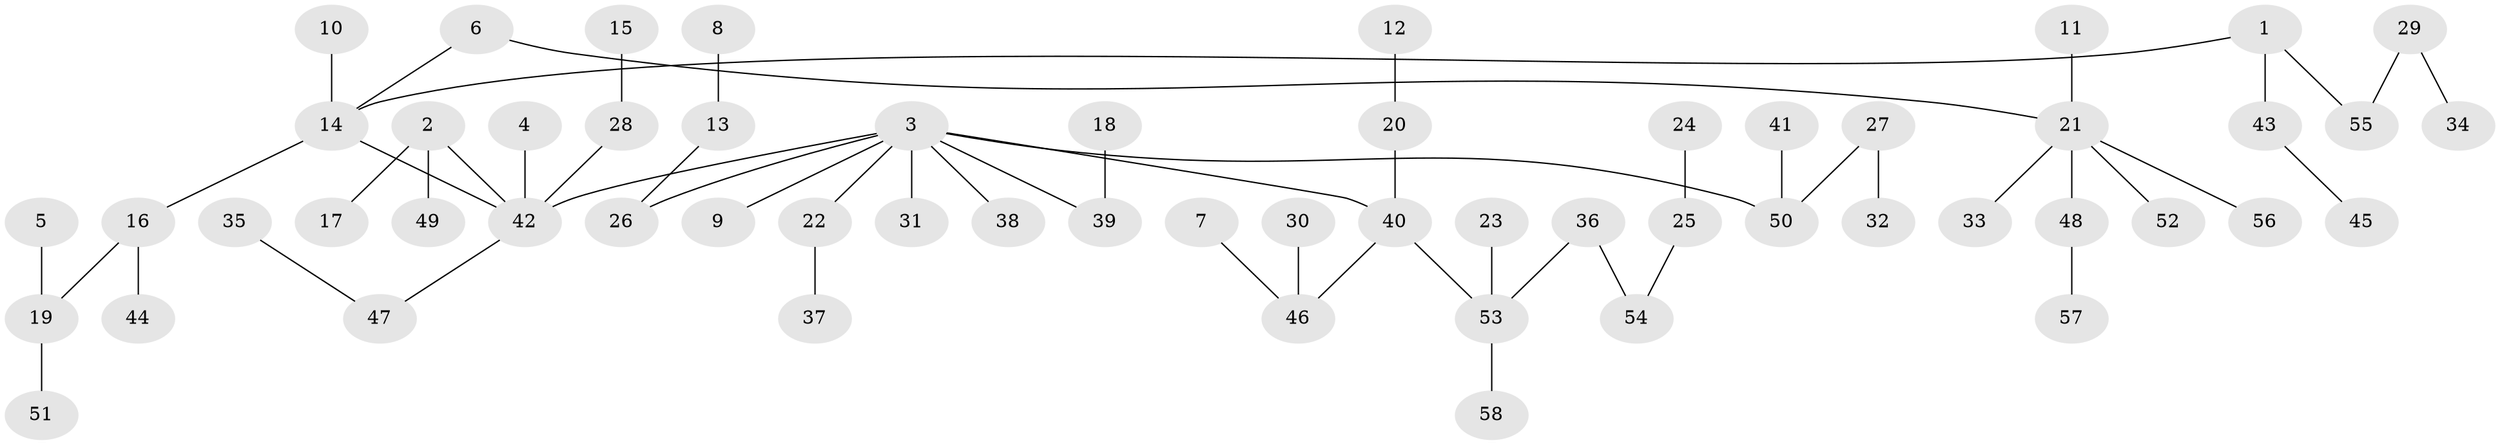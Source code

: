// original degree distribution, {3: 0.19827586206896552, 6: 0.017241379310344827, 5: 0.02586206896551724, 4: 0.06896551724137931, 2: 0.1896551724137931, 1: 0.5}
// Generated by graph-tools (version 1.1) at 2025/50/03/09/25 03:50:20]
// undirected, 58 vertices, 57 edges
graph export_dot {
graph [start="1"]
  node [color=gray90,style=filled];
  1;
  2;
  3;
  4;
  5;
  6;
  7;
  8;
  9;
  10;
  11;
  12;
  13;
  14;
  15;
  16;
  17;
  18;
  19;
  20;
  21;
  22;
  23;
  24;
  25;
  26;
  27;
  28;
  29;
  30;
  31;
  32;
  33;
  34;
  35;
  36;
  37;
  38;
  39;
  40;
  41;
  42;
  43;
  44;
  45;
  46;
  47;
  48;
  49;
  50;
  51;
  52;
  53;
  54;
  55;
  56;
  57;
  58;
  1 -- 14 [weight=1.0];
  1 -- 43 [weight=1.0];
  1 -- 55 [weight=1.0];
  2 -- 17 [weight=1.0];
  2 -- 42 [weight=1.0];
  2 -- 49 [weight=1.0];
  3 -- 9 [weight=1.0];
  3 -- 22 [weight=1.0];
  3 -- 26 [weight=1.0];
  3 -- 31 [weight=1.0];
  3 -- 38 [weight=1.0];
  3 -- 39 [weight=1.0];
  3 -- 40 [weight=1.0];
  3 -- 42 [weight=1.0];
  3 -- 50 [weight=1.0];
  4 -- 42 [weight=1.0];
  5 -- 19 [weight=1.0];
  6 -- 14 [weight=1.0];
  6 -- 21 [weight=1.0];
  7 -- 46 [weight=1.0];
  8 -- 13 [weight=1.0];
  10 -- 14 [weight=1.0];
  11 -- 21 [weight=1.0];
  12 -- 20 [weight=1.0];
  13 -- 26 [weight=1.0];
  14 -- 16 [weight=1.0];
  14 -- 42 [weight=1.0];
  15 -- 28 [weight=1.0];
  16 -- 19 [weight=1.0];
  16 -- 44 [weight=1.0];
  18 -- 39 [weight=1.0];
  19 -- 51 [weight=1.0];
  20 -- 40 [weight=1.0];
  21 -- 33 [weight=1.0];
  21 -- 48 [weight=1.0];
  21 -- 52 [weight=1.0];
  21 -- 56 [weight=1.0];
  22 -- 37 [weight=1.0];
  23 -- 53 [weight=1.0];
  24 -- 25 [weight=1.0];
  25 -- 54 [weight=1.0];
  27 -- 32 [weight=1.0];
  27 -- 50 [weight=1.0];
  28 -- 42 [weight=1.0];
  29 -- 34 [weight=1.0];
  29 -- 55 [weight=1.0];
  30 -- 46 [weight=1.0];
  35 -- 47 [weight=1.0];
  36 -- 53 [weight=1.0];
  36 -- 54 [weight=1.0];
  40 -- 46 [weight=1.0];
  40 -- 53 [weight=1.0];
  41 -- 50 [weight=1.0];
  42 -- 47 [weight=1.0];
  43 -- 45 [weight=1.0];
  48 -- 57 [weight=1.0];
  53 -- 58 [weight=1.0];
}
